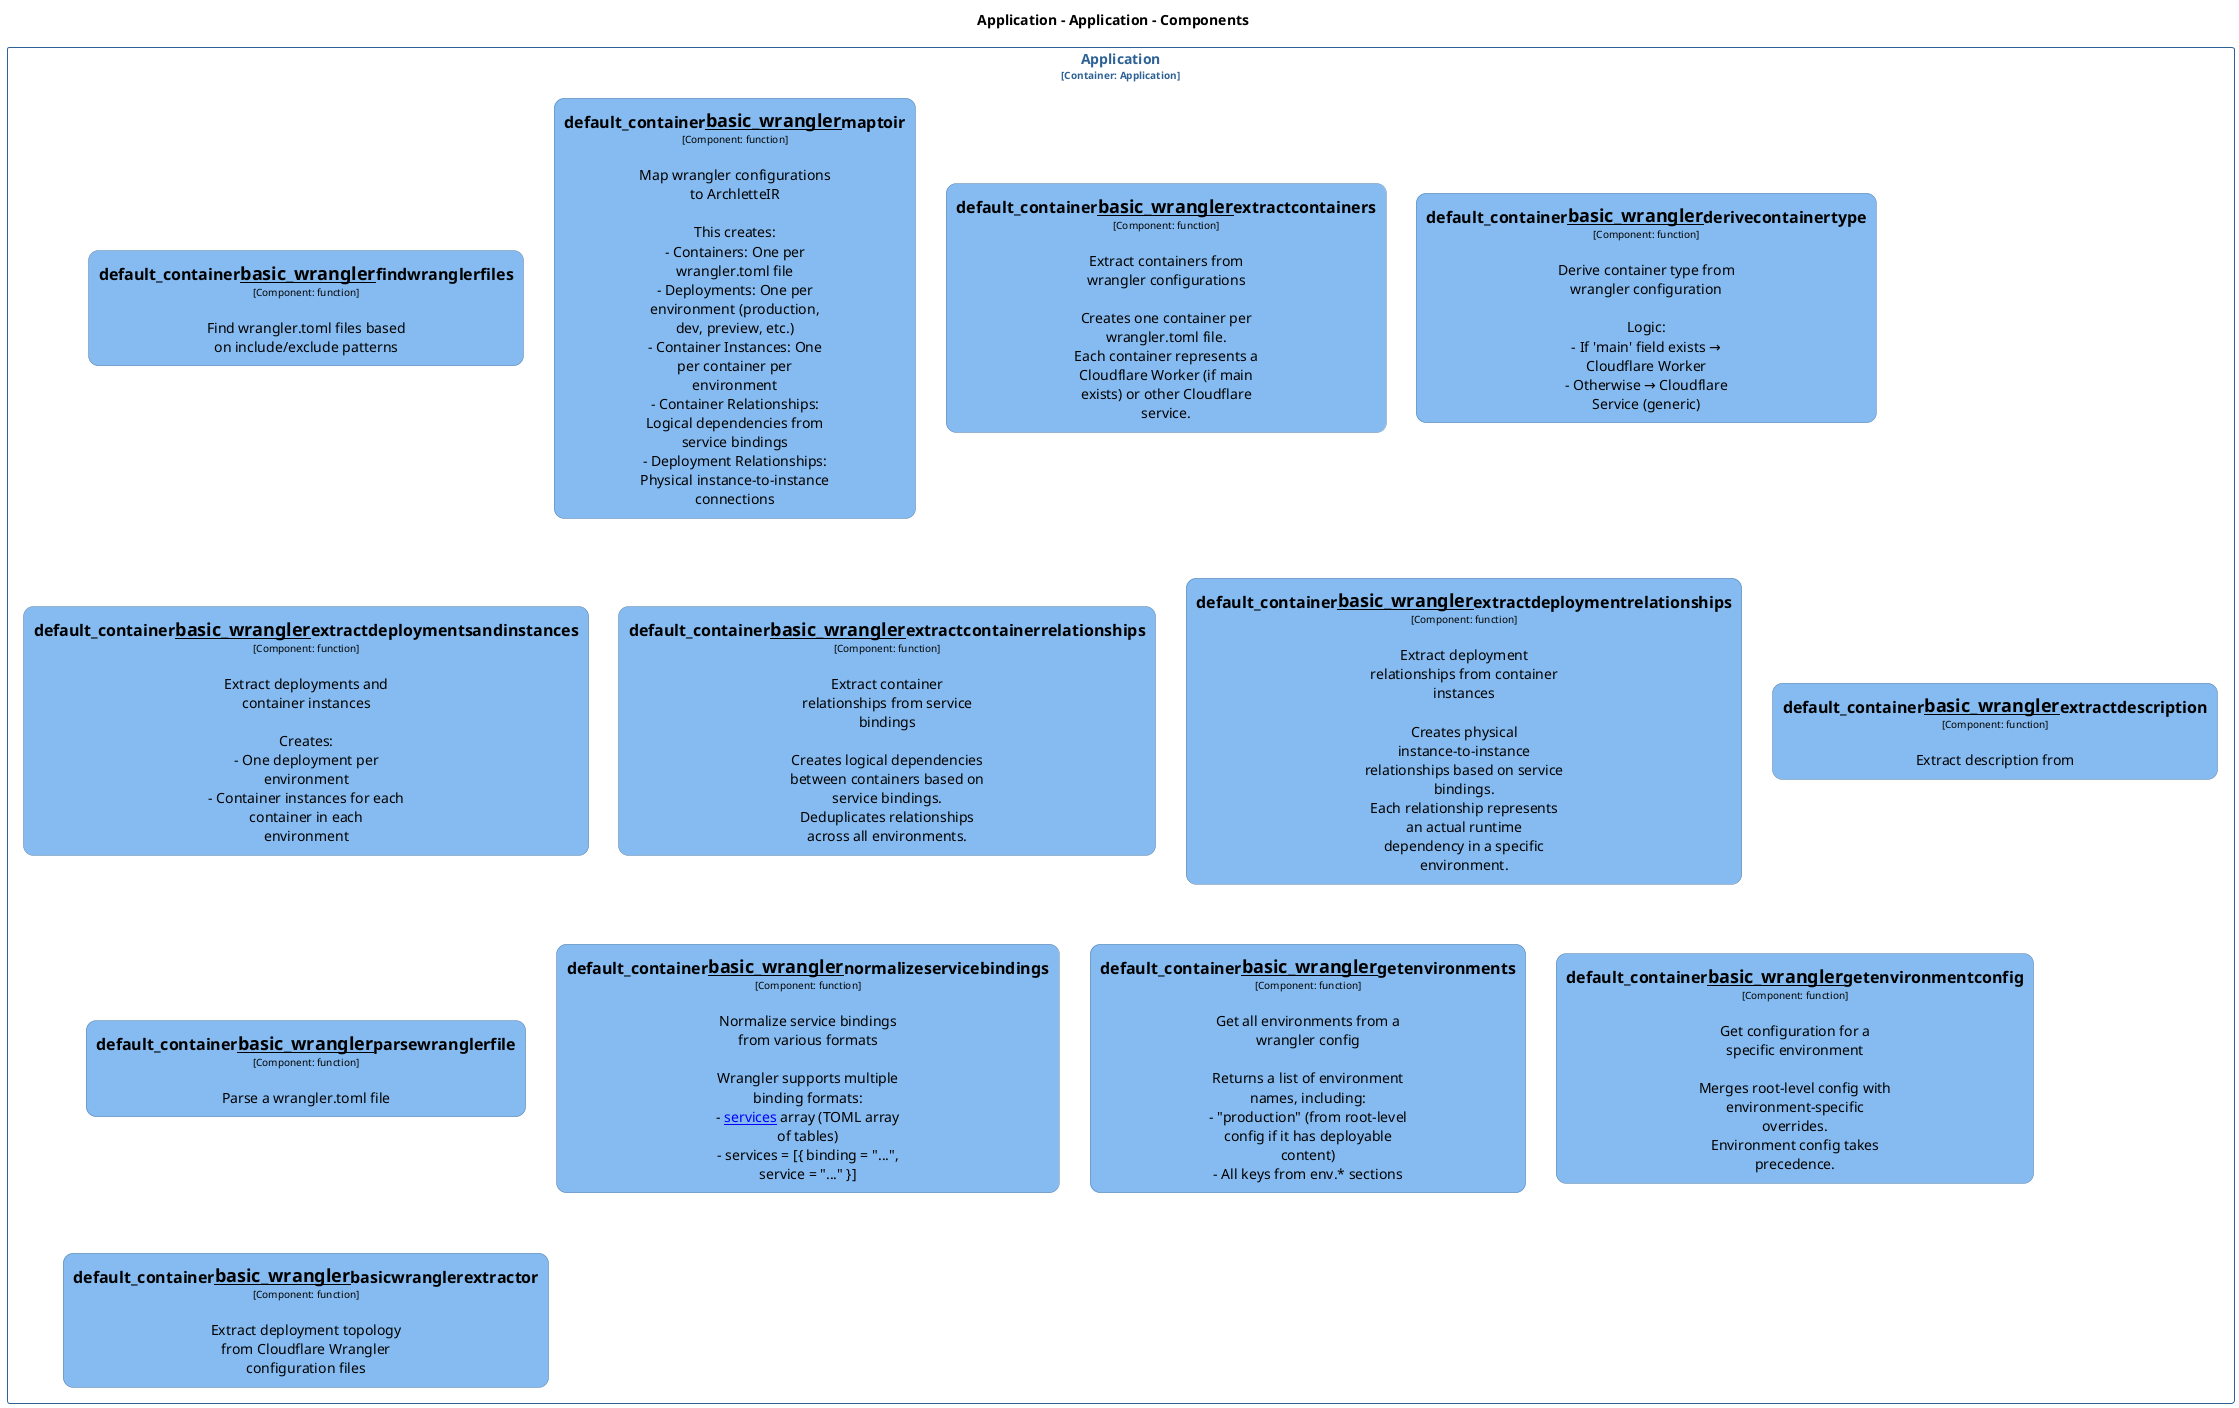 @startuml
set separator none
title Application - Application - Components

top to bottom direction
skinparam ranksep 60
skinparam nodesep 30

skinparam {
  arrowFontSize 10
  defaultTextAlignment center
  wrapWidth 200
  maxMessageSize 100
  defaultFontName "Arial"
}

hide stereotype

skinparam rectangle<<Application.Application.default_container__basic_wrangler__basicwranglerextractor>> {
  BackgroundColor #85bbf0
  FontColor #000000
  BorderColor #5d82a8
  roundCorner 20
  shadowing false
}
skinparam rectangle<<Application.Application.default_container__basic_wrangler__derivecontainertype>> {
  BackgroundColor #85bbf0
  FontColor #000000
  BorderColor #5d82a8
  roundCorner 20
  shadowing false
}
skinparam rectangle<<Application.Application.default_container__basic_wrangler__extractcontainerrelationships>> {
  BackgroundColor #85bbf0
  FontColor #000000
  BorderColor #5d82a8
  roundCorner 20
  shadowing false
}
skinparam rectangle<<Application.Application.default_container__basic_wrangler__extractcontainers>> {
  BackgroundColor #85bbf0
  FontColor #000000
  BorderColor #5d82a8
  roundCorner 20
  shadowing false
}
skinparam rectangle<<Application.Application.default_container__basic_wrangler__extractdeploymentrelationships>> {
  BackgroundColor #85bbf0
  FontColor #000000
  BorderColor #5d82a8
  roundCorner 20
  shadowing false
}
skinparam rectangle<<Application.Application.default_container__basic_wrangler__extractdeploymentsandinstances>> {
  BackgroundColor #85bbf0
  FontColor #000000
  BorderColor #5d82a8
  roundCorner 20
  shadowing false
}
skinparam rectangle<<Application.Application.default_container__basic_wrangler__extractdescription>> {
  BackgroundColor #85bbf0
  FontColor #000000
  BorderColor #5d82a8
  roundCorner 20
  shadowing false
}
skinparam rectangle<<Application.Application.default_container__basic_wrangler__findwranglerfiles>> {
  BackgroundColor #85bbf0
  FontColor #000000
  BorderColor #5d82a8
  roundCorner 20
  shadowing false
}
skinparam rectangle<<Application.Application.default_container__basic_wrangler__getenvironmentconfig>> {
  BackgroundColor #85bbf0
  FontColor #000000
  BorderColor #5d82a8
  roundCorner 20
  shadowing false
}
skinparam rectangle<<Application.Application.default_container__basic_wrangler__getenvironments>> {
  BackgroundColor #85bbf0
  FontColor #000000
  BorderColor #5d82a8
  roundCorner 20
  shadowing false
}
skinparam rectangle<<Application.Application.default_container__basic_wrangler__maptoir>> {
  BackgroundColor #85bbf0
  FontColor #000000
  BorderColor #5d82a8
  roundCorner 20
  shadowing false
}
skinparam rectangle<<Application.Application.default_container__basic_wrangler__normalizeservicebindings>> {
  BackgroundColor #85bbf0
  FontColor #000000
  BorderColor #5d82a8
  roundCorner 20
  shadowing false
}
skinparam rectangle<<Application.Application.default_container__basic_wrangler__parsewranglerfile>> {
  BackgroundColor #85bbf0
  FontColor #000000
  BorderColor #5d82a8
  roundCorner 20
  shadowing false
}
skinparam rectangle<<Application.Application>> {
  BorderColor #2e6295
  FontColor #2e6295
  shadowing false
}

rectangle "Application\n<size:10>[Container: Application]</size>" <<Application.Application>> {
  rectangle "==default_container__basic_wrangler__findwranglerfiles\n<size:10>[Component: function]</size>\n\nFind wrangler.toml files based on include/exclude patterns" <<Application.Application.default_container__basic_wrangler__findwranglerfiles>> as Application.Application.default_container__basic_wrangler__findwranglerfiles
  rectangle "==default_container__basic_wrangler__maptoir\n<size:10>[Component: function]</size>\n\nMap wrangler configurations to ArchletteIR\n\nThis creates:\n- Containers: One per wrangler.toml file\n- Deployments: One per environment (production, dev, preview, etc.)\n- Container Instances: One per container per environment\n- Container Relationships: Logical dependencies from service bindings\n- Deployment Relationships: Physical instance-to-instance connections" <<Application.Application.default_container__basic_wrangler__maptoir>> as Application.Application.default_container__basic_wrangler__maptoir
  rectangle "==default_container__basic_wrangler__extractcontainers\n<size:10>[Component: function]</size>\n\nExtract containers from wrangler configurations\n\nCreates one container per wrangler.toml file.\nEach container represents a Cloudflare Worker (if main exists) or other Cloudflare service." <<Application.Application.default_container__basic_wrangler__extractcontainers>> as Application.Application.default_container__basic_wrangler__extractcontainers
  rectangle "==default_container__basic_wrangler__derivecontainertype\n<size:10>[Component: function]</size>\n\nDerive container type from wrangler configuration\n\nLogic:\n- If 'main' field exists → Cloudflare Worker\n- Otherwise → Cloudflare Service (generic)" <<Application.Application.default_container__basic_wrangler__derivecontainertype>> as Application.Application.default_container__basic_wrangler__derivecontainertype
  rectangle "==default_container__basic_wrangler__extractdeploymentsandinstances\n<size:10>[Component: function]</size>\n\nExtract deployments and container instances\n\nCreates:\n- One deployment per environment\n- Container instances for each container in each environment" <<Application.Application.default_container__basic_wrangler__extractdeploymentsandinstances>> as Application.Application.default_container__basic_wrangler__extractdeploymentsandinstances
  rectangle "==default_container__basic_wrangler__extractcontainerrelationships\n<size:10>[Component: function]</size>\n\nExtract container relationships from service bindings\n\nCreates logical dependencies between containers based on service bindings.\nDeduplicates relationships across all environments." <<Application.Application.default_container__basic_wrangler__extractcontainerrelationships>> as Application.Application.default_container__basic_wrangler__extractcontainerrelationships
  rectangle "==default_container__basic_wrangler__extractdeploymentrelationships\n<size:10>[Component: function]</size>\n\nExtract deployment relationships from container instances\n\nCreates physical instance-to-instance relationships based on service bindings.\nEach relationship represents an actual runtime dependency in a specific environment." <<Application.Application.default_container__basic_wrangler__extractdeploymentrelationships>> as Application.Application.default_container__basic_wrangler__extractdeploymentrelationships
  rectangle "==default_container__basic_wrangler__extractdescription\n<size:10>[Component: function]</size>\n\nExtract description from" <<Application.Application.default_container__basic_wrangler__extractdescription>> as Application.Application.default_container__basic_wrangler__extractdescription
  rectangle "==default_container__basic_wrangler__parsewranglerfile\n<size:10>[Component: function]</size>\n\nParse a wrangler.toml file" <<Application.Application.default_container__basic_wrangler__parsewranglerfile>> as Application.Application.default_container__basic_wrangler__parsewranglerfile
  rectangle "==default_container__basic_wrangler__normalizeservicebindings\n<size:10>[Component: function]</size>\n\nNormalize service bindings from various formats\n\nWrangler supports multiple binding formats:\n- [[services]] array (TOML array of tables)\n- services = [{ binding = "...", service = "..." }]" <<Application.Application.default_container__basic_wrangler__normalizeservicebindings>> as Application.Application.default_container__basic_wrangler__normalizeservicebindings
  rectangle "==default_container__basic_wrangler__getenvironments\n<size:10>[Component: function]</size>\n\nGet all environments from a wrangler config\n\nReturns a list of environment names, including:\n- "production" (from root-level config if it has deployable content)\n- All keys from env.* sections" <<Application.Application.default_container__basic_wrangler__getenvironments>> as Application.Application.default_container__basic_wrangler__getenvironments
  rectangle "==default_container__basic_wrangler__getenvironmentconfig\n<size:10>[Component: function]</size>\n\nGet configuration for a specific environment\n\nMerges root-level config with environment-specific overrides.\nEnvironment config takes precedence." <<Application.Application.default_container__basic_wrangler__getenvironmentconfig>> as Application.Application.default_container__basic_wrangler__getenvironmentconfig
  rectangle "==default_container__basic_wrangler__basicwranglerextractor\n<size:10>[Component: function]</size>\n\nExtract deployment topology from Cloudflare Wrangler configuration files" <<Application.Application.default_container__basic_wrangler__basicwranglerextractor>> as Application.Application.default_container__basic_wrangler__basicwranglerextractor
}

@enduml